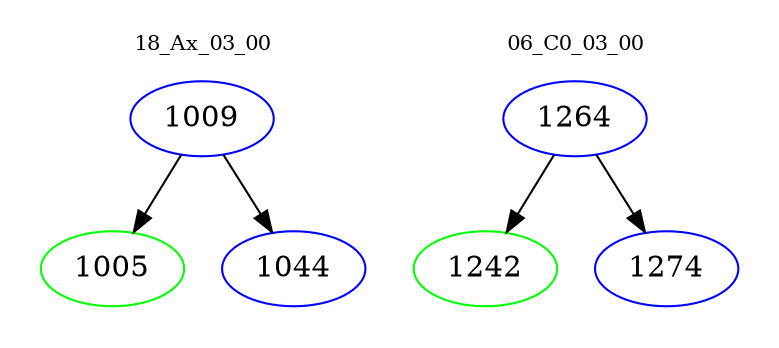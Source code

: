 digraph{
subgraph cluster_0 {
color = white
label = "18_Ax_03_00";
fontsize=10;
T0_1009 [label="1009", color="blue"]
T0_1009 -> T0_1005 [color="black"]
T0_1005 [label="1005", color="green"]
T0_1009 -> T0_1044 [color="black"]
T0_1044 [label="1044", color="blue"]
}
subgraph cluster_1 {
color = white
label = "06_C0_03_00";
fontsize=10;
T1_1264 [label="1264", color="blue"]
T1_1264 -> T1_1242 [color="black"]
T1_1242 [label="1242", color="green"]
T1_1264 -> T1_1274 [color="black"]
T1_1274 [label="1274", color="blue"]
}
}
